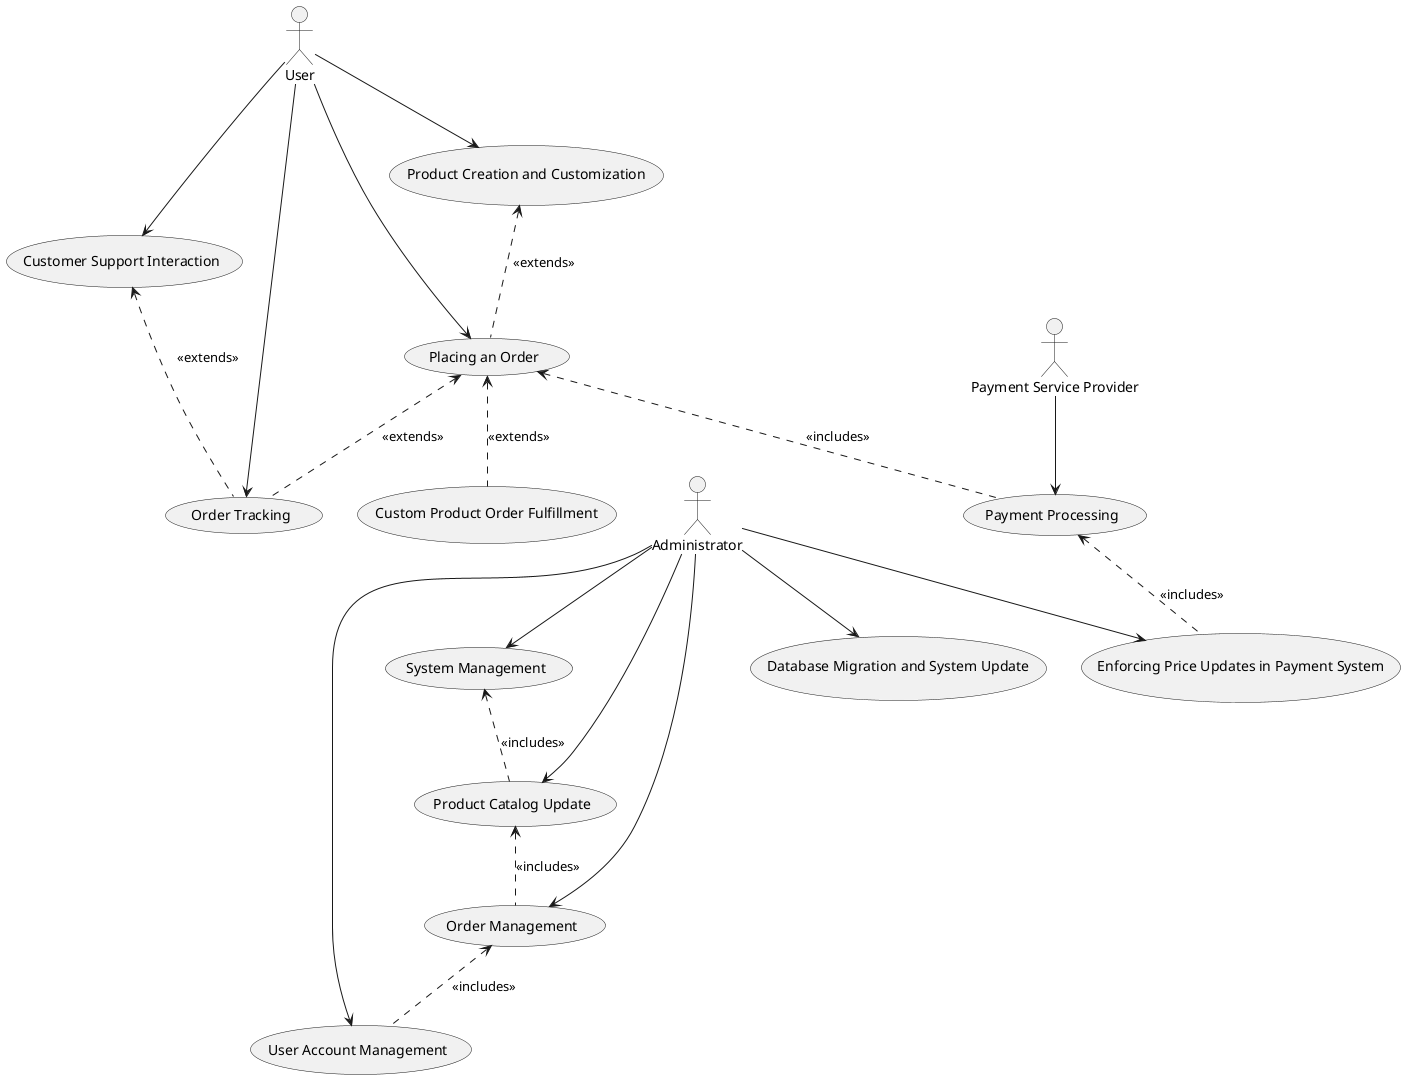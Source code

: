 @startuml usecaseDiagram
actor User
actor Administrator
actor "Payment Service Provider"

usecase "Product Creation and Customization" as PCC
usecase "Placing an Order" as PO
usecase "Order Tracking" as OT
usecase "Customer Support Interaction" as CSI
usecase "System Management" as SM
usecase "Product Catalog Update" as PCU
usecase "Order Management" as OM
usecase "User Account Management" as UAM
usecase "Payment Processing" as PP

usecase "Enforcing Price Updates in Payment System" as EPPS
usecase "Database Migration and System Update" as DMSU
usecase "Custom Product Order Fulfillment" as CPOF

User --> PCC
User --> PO
User --> OT
User --> CSI

Administrator --> SM
Administrator --> PCU
Administrator --> OM
Administrator --> UAM
Administrator --> EPPS
Administrator --> DMSU

"Payment Service Provider" --> PP

PCC <.. PO : <<extends>>
PO <.. OT : <<extends>>
PO <.. PP : <<includes>>
CSI <.. OT : <<extends>>
SM <.. PCU : <<includes>>
PCU <.. OM : <<includes>>
OM <.. UAM : <<includes>>
PO <.. CPOF : <<extends>>

PP <.. EPPS : <<includes>>
@enduml

